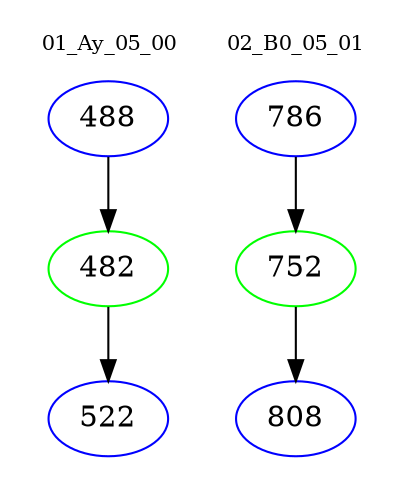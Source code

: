 digraph{
subgraph cluster_0 {
color = white
label = "01_Ay_05_00";
fontsize=10;
T0_488 [label="488", color="blue"]
T0_488 -> T0_482 [color="black"]
T0_482 [label="482", color="green"]
T0_482 -> T0_522 [color="black"]
T0_522 [label="522", color="blue"]
}
subgraph cluster_1 {
color = white
label = "02_B0_05_01";
fontsize=10;
T1_786 [label="786", color="blue"]
T1_786 -> T1_752 [color="black"]
T1_752 [label="752", color="green"]
T1_752 -> T1_808 [color="black"]
T1_808 [label="808", color="blue"]
}
}
